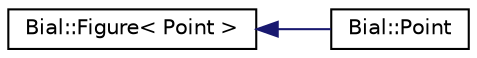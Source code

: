 digraph "Graphical Class Hierarchy"
{
  edge [fontname="Helvetica",fontsize="10",labelfontname="Helvetica",labelfontsize="10"];
  node [fontname="Helvetica",fontsize="10",shape=record];
  rankdir="LR";
  Node1 [label="Bial::Figure\< Point \>",height=0.2,width=0.4,color="black", fillcolor="white", style="filled",URL="$class_bial_1_1_figure.html"];
  Node1 -> Node2 [dir="back",color="midnightblue",fontsize="10",style="solid",fontname="Helvetica"];
  Node2 [label="Bial::Point",height=0.2,width=0.4,color="black", fillcolor="white", style="filled",URL="$class_bial_1_1_point.html"];
}
